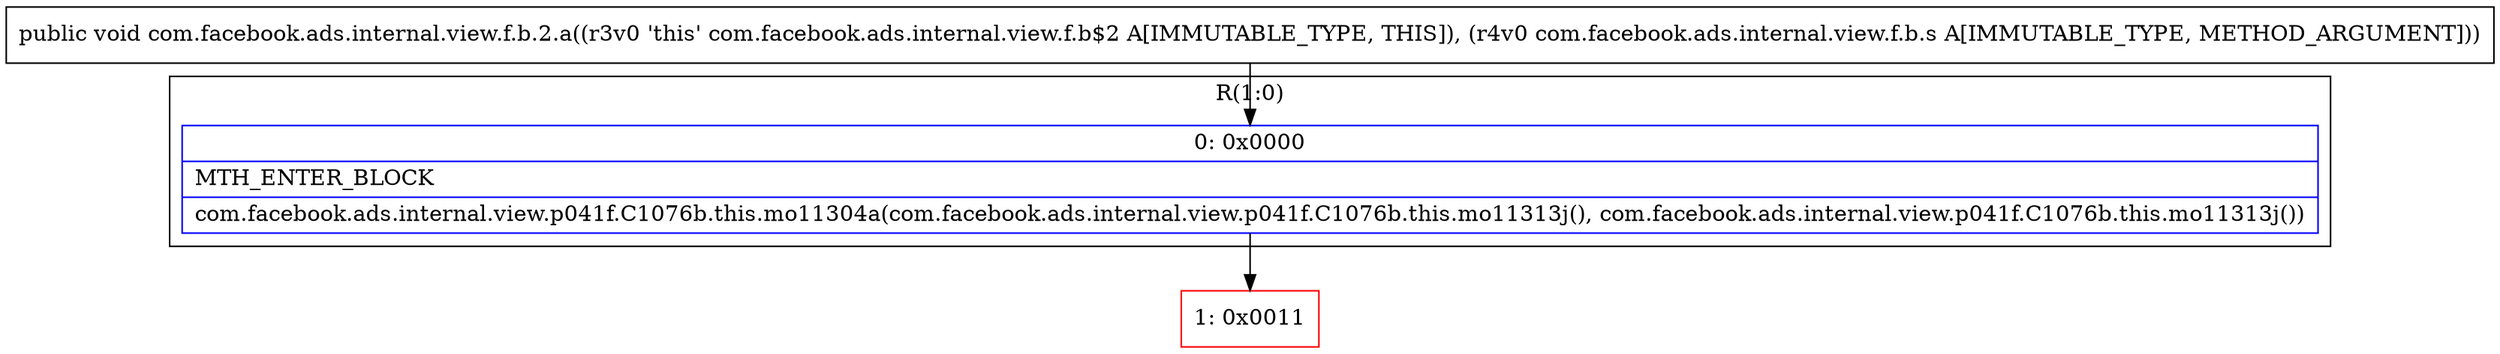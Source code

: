 digraph "CFG forcom.facebook.ads.internal.view.f.b.2.a(Lcom\/facebook\/ads\/internal\/view\/f\/b\/s;)V" {
subgraph cluster_Region_622888757 {
label = "R(1:0)";
node [shape=record,color=blue];
Node_0 [shape=record,label="{0\:\ 0x0000|MTH_ENTER_BLOCK\l|com.facebook.ads.internal.view.p041f.C1076b.this.mo11304a(com.facebook.ads.internal.view.p041f.C1076b.this.mo11313j(), com.facebook.ads.internal.view.p041f.C1076b.this.mo11313j())\l}"];
}
Node_1 [shape=record,color=red,label="{1\:\ 0x0011}"];
MethodNode[shape=record,label="{public void com.facebook.ads.internal.view.f.b.2.a((r3v0 'this' com.facebook.ads.internal.view.f.b$2 A[IMMUTABLE_TYPE, THIS]), (r4v0 com.facebook.ads.internal.view.f.b.s A[IMMUTABLE_TYPE, METHOD_ARGUMENT])) }"];
MethodNode -> Node_0;
Node_0 -> Node_1;
}

